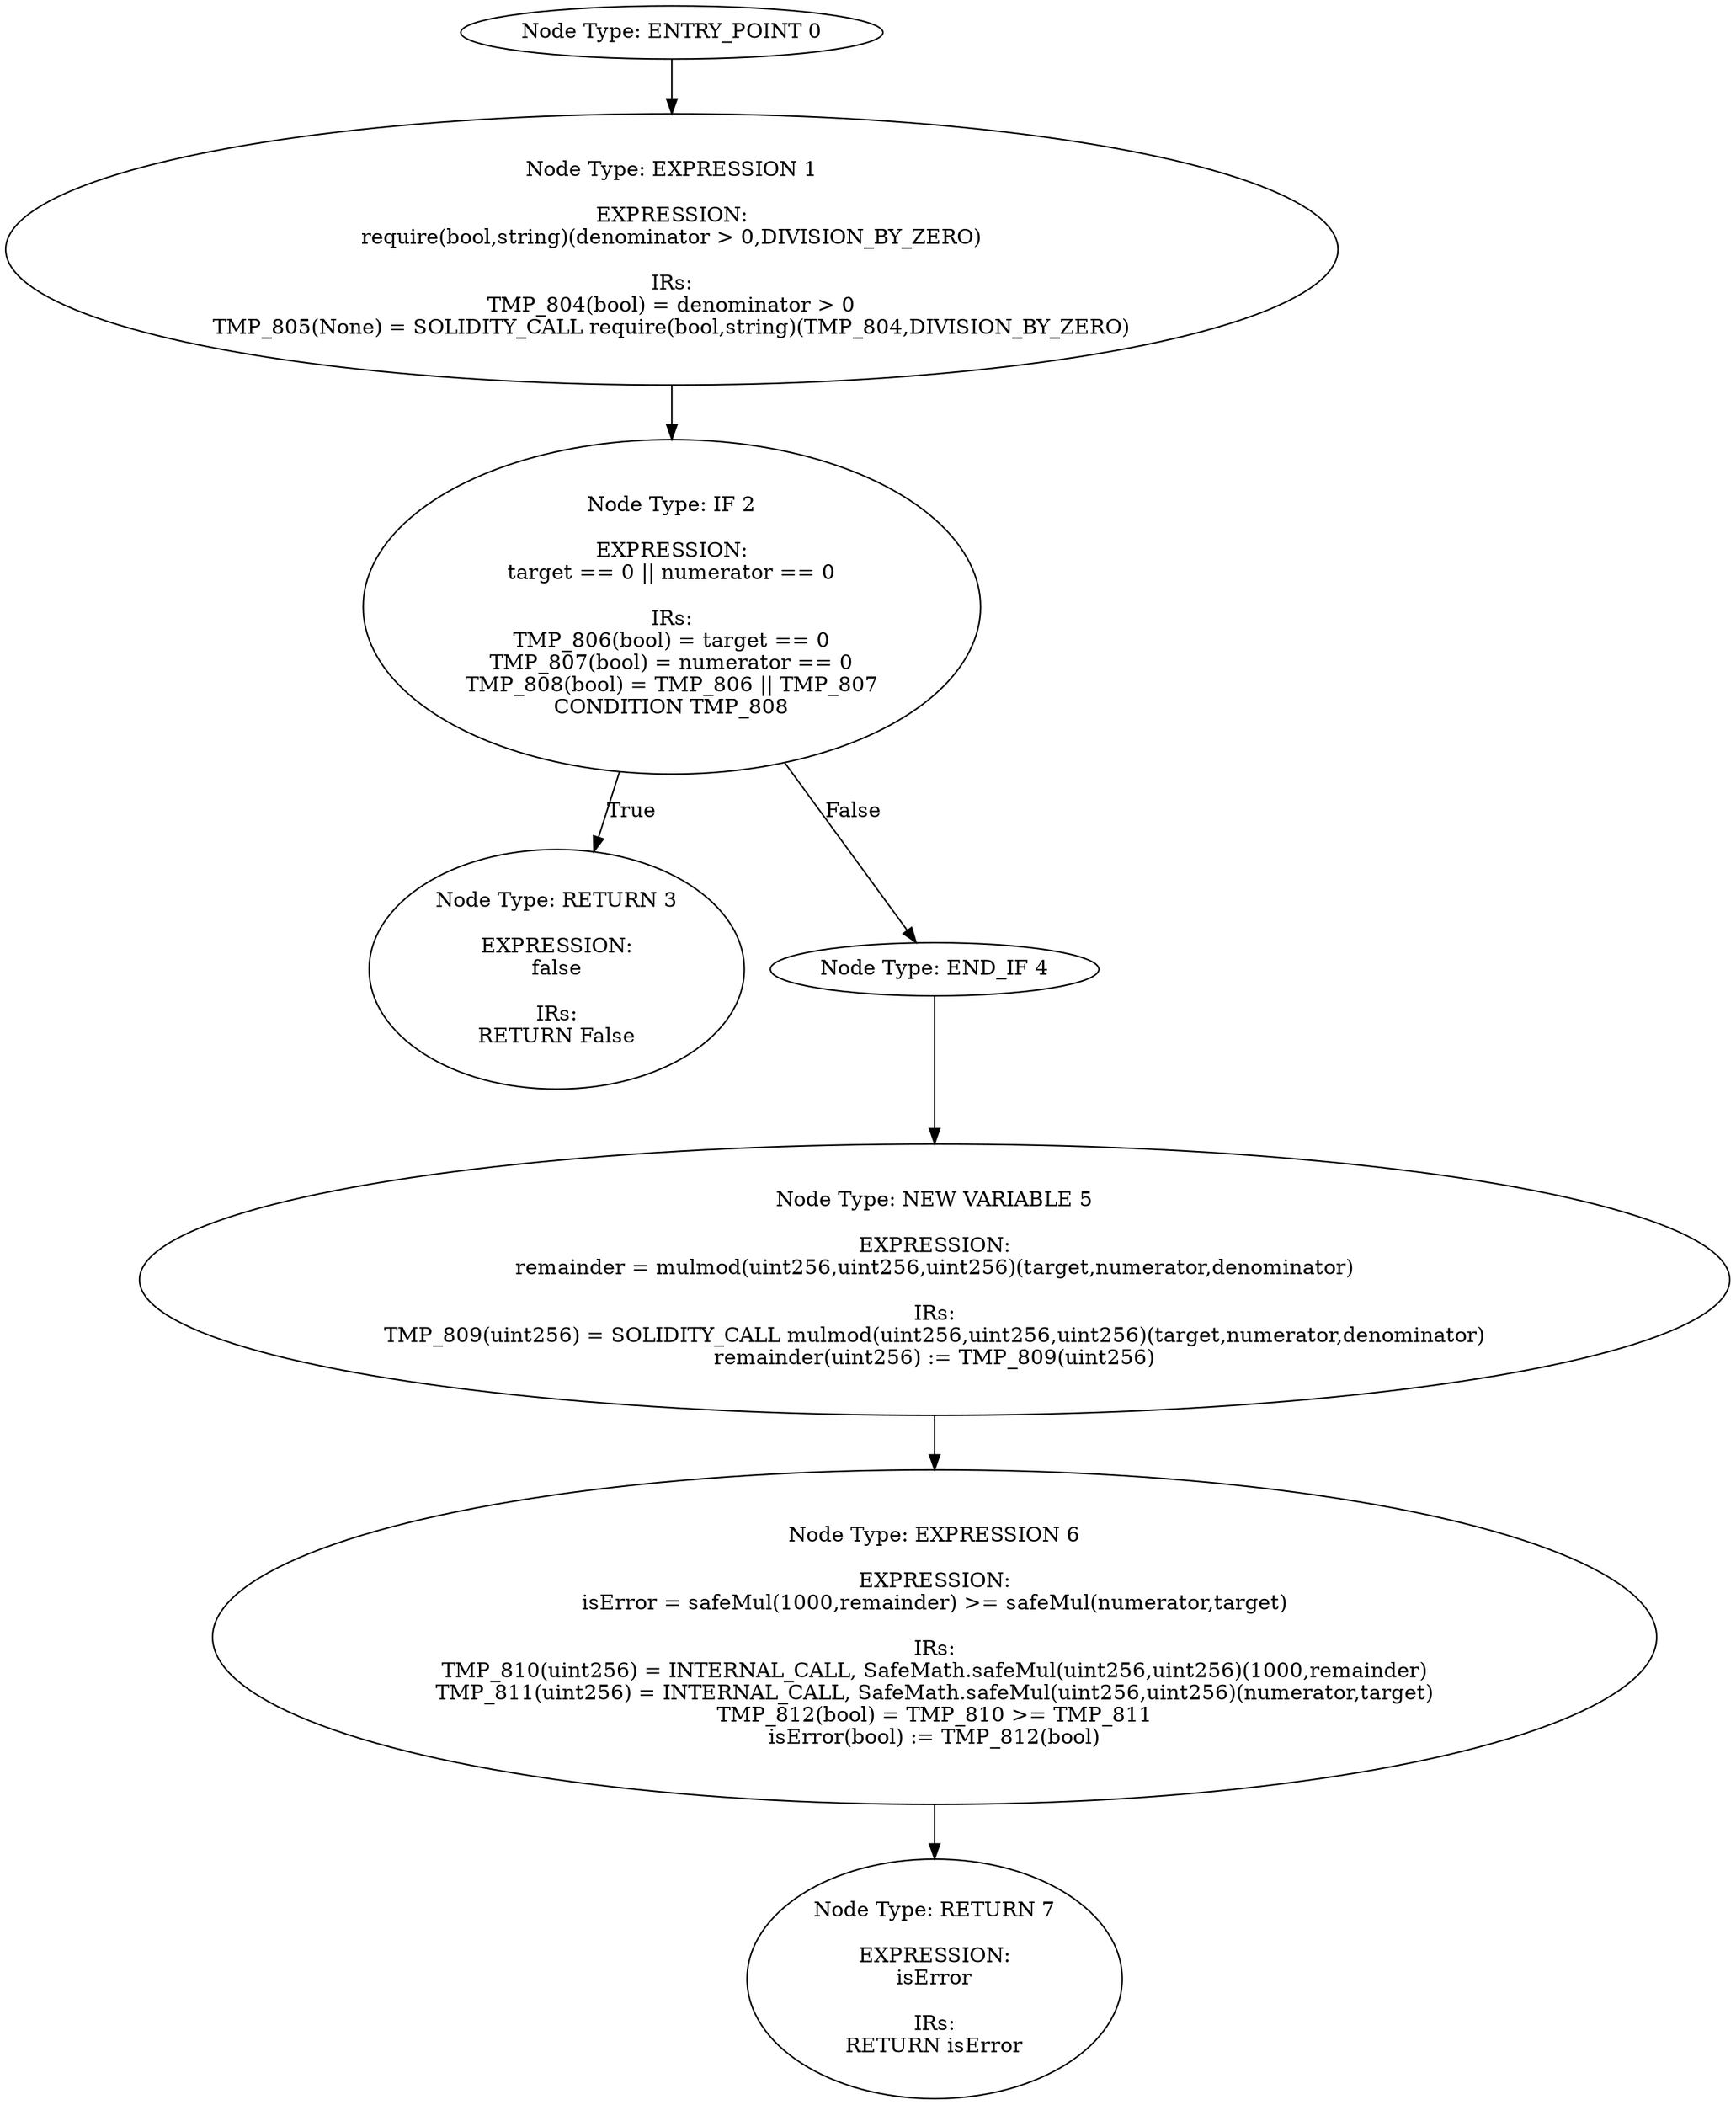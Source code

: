 digraph{
0[label="Node Type: ENTRY_POINT 0
"];
0->1;
1[label="Node Type: EXPRESSION 1

EXPRESSION:
require(bool,string)(denominator > 0,DIVISION_BY_ZERO)

IRs:
TMP_804(bool) = denominator > 0
TMP_805(None) = SOLIDITY_CALL require(bool,string)(TMP_804,DIVISION_BY_ZERO)"];
1->2;
2[label="Node Type: IF 2

EXPRESSION:
target == 0 || numerator == 0

IRs:
TMP_806(bool) = target == 0
TMP_807(bool) = numerator == 0
TMP_808(bool) = TMP_806 || TMP_807
CONDITION TMP_808"];
2->3[label="True"];
2->4[label="False"];
3[label="Node Type: RETURN 3

EXPRESSION:
false

IRs:
RETURN False"];
4[label="Node Type: END_IF 4
"];
4->5;
5[label="Node Type: NEW VARIABLE 5

EXPRESSION:
remainder = mulmod(uint256,uint256,uint256)(target,numerator,denominator)

IRs:
TMP_809(uint256) = SOLIDITY_CALL mulmod(uint256,uint256,uint256)(target,numerator,denominator)
remainder(uint256) := TMP_809(uint256)"];
5->6;
6[label="Node Type: EXPRESSION 6

EXPRESSION:
isError = safeMul(1000,remainder) >= safeMul(numerator,target)

IRs:
TMP_810(uint256) = INTERNAL_CALL, SafeMath.safeMul(uint256,uint256)(1000,remainder)
TMP_811(uint256) = INTERNAL_CALL, SafeMath.safeMul(uint256,uint256)(numerator,target)
TMP_812(bool) = TMP_810 >= TMP_811
isError(bool) := TMP_812(bool)"];
6->7;
7[label="Node Type: RETURN 7

EXPRESSION:
isError

IRs:
RETURN isError"];
}
